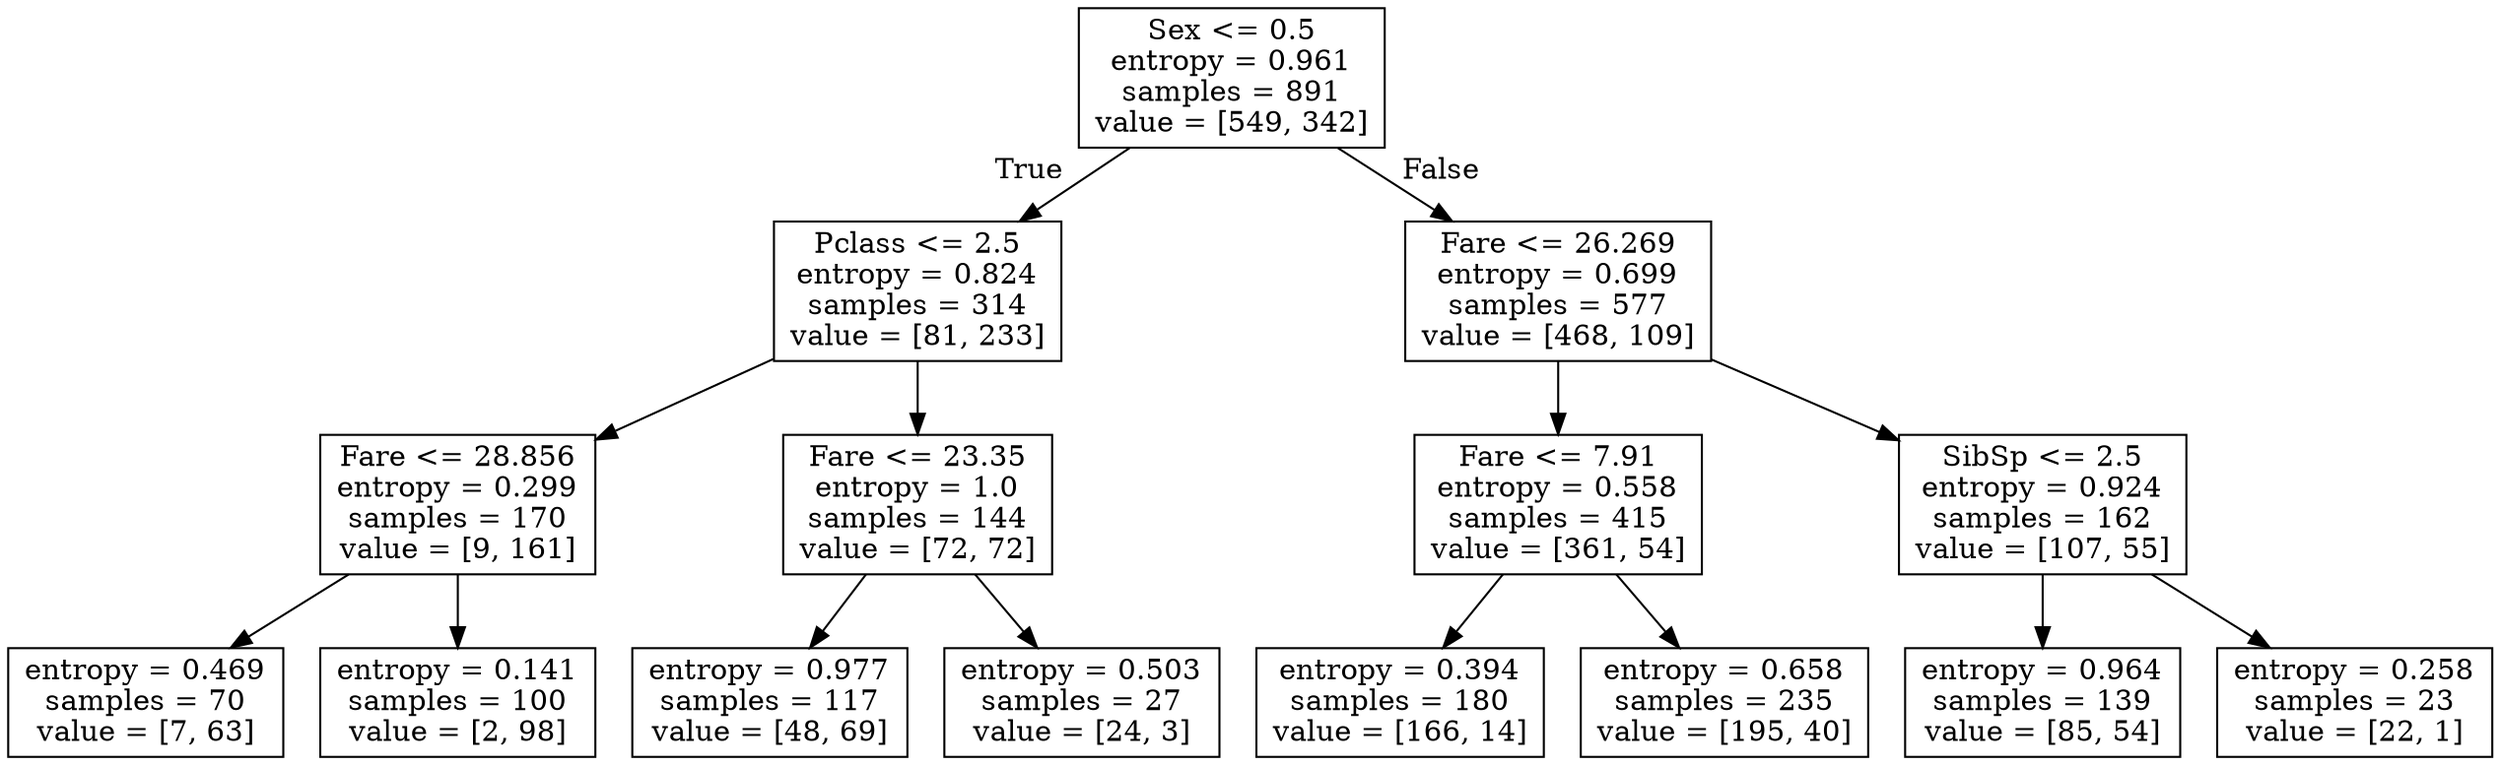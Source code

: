 digraph Tree {
node [shape=box] ;
0 [label="Sex <= 0.5\nentropy = 0.961\nsamples = 891\nvalue = [549, 342]"] ;
1 [label="Pclass <= 2.5\nentropy = 0.824\nsamples = 314\nvalue = [81, 233]"] ;
0 -> 1 [labeldistance=2.5, labelangle=45, headlabel="True"] ;
2 [label="Fare <= 28.856\nentropy = 0.299\nsamples = 170\nvalue = [9, 161]"] ;
1 -> 2 ;
3 [label="entropy = 0.469\nsamples = 70\nvalue = [7, 63]"] ;
2 -> 3 ;
4 [label="entropy = 0.141\nsamples = 100\nvalue = [2, 98]"] ;
2 -> 4 ;
5 [label="Fare <= 23.35\nentropy = 1.0\nsamples = 144\nvalue = [72, 72]"] ;
1 -> 5 ;
6 [label="entropy = 0.977\nsamples = 117\nvalue = [48, 69]"] ;
5 -> 6 ;
7 [label="entropy = 0.503\nsamples = 27\nvalue = [24, 3]"] ;
5 -> 7 ;
8 [label="Fare <= 26.269\nentropy = 0.699\nsamples = 577\nvalue = [468, 109]"] ;
0 -> 8 [labeldistance=2.5, labelangle=-45, headlabel="False"] ;
9 [label="Fare <= 7.91\nentropy = 0.558\nsamples = 415\nvalue = [361, 54]"] ;
8 -> 9 ;
10 [label="entropy = 0.394\nsamples = 180\nvalue = [166, 14]"] ;
9 -> 10 ;
11 [label="entropy = 0.658\nsamples = 235\nvalue = [195, 40]"] ;
9 -> 11 ;
12 [label="SibSp <= 2.5\nentropy = 0.924\nsamples = 162\nvalue = [107, 55]"] ;
8 -> 12 ;
13 [label="entropy = 0.964\nsamples = 139\nvalue = [85, 54]"] ;
12 -> 13 ;
14 [label="entropy = 0.258\nsamples = 23\nvalue = [22, 1]"] ;
12 -> 14 ;
}